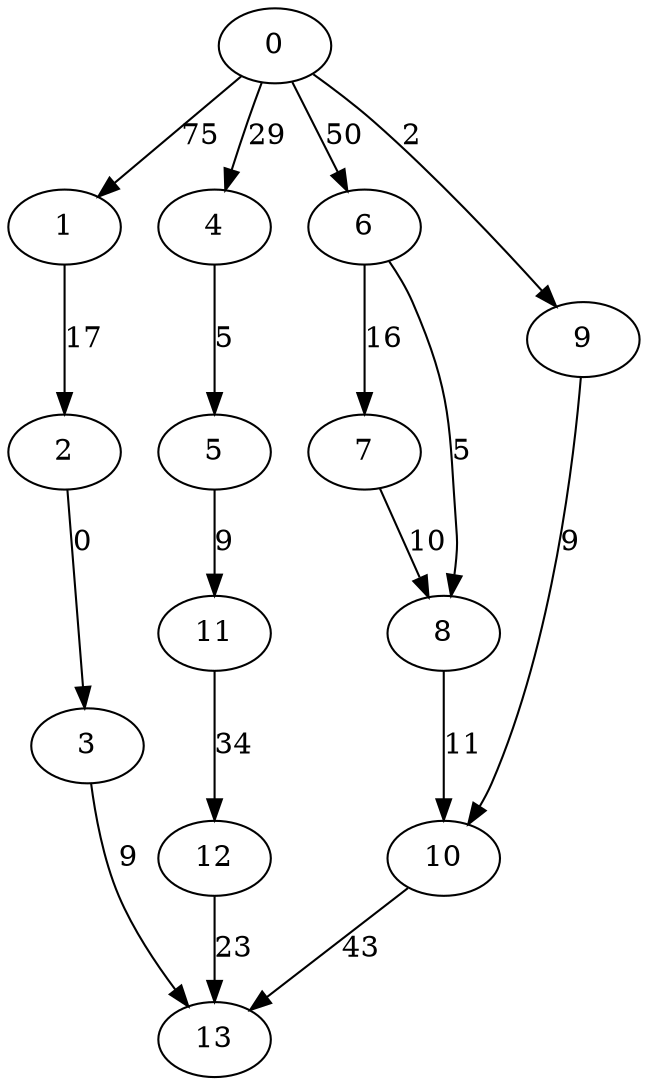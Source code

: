 digraph data4 {
0 -> 1 [ label = 75 ];
0 -> 4 [ label = 29 ];
0 -> 6 [ label = 50 ];
0 -> 9 [ label = 2 ];
1 -> 2 [ label = 17 ];
2 -> 3 [ label = 0 ];
3 -> 13 [ label = 9 ];
4 -> 5 [ label = 5 ];
5 -> 11 [ label = 9 ];
6 -> 7 [ label = 16 ];
6 -> 8 [ label = 5 ];
7 -> 8 [ label = 10 ];
8 -> 10 [ label = 11 ];
9 -> 10 [ label = 9 ];
10 -> 13 [ label = 43 ];
11 -> 12 [ label = 34 ];
12 -> 13 [ label = 23 ];
 }

